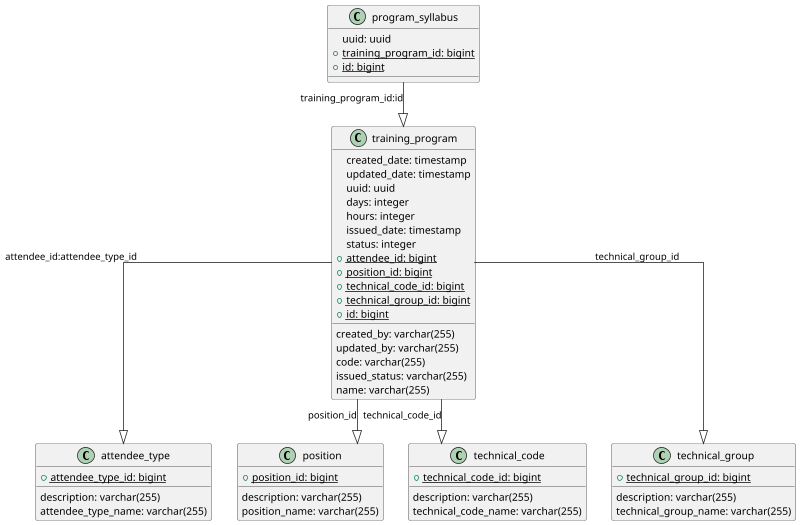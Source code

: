 @startuml

scale 800 width

top to bottom direction
skinparam linetype ortho

class attendee_type {
   description: varchar(255)
   attendee_type_name: varchar(255)
   + {static} attendee_type_id: bigint
}
class position {
   description: varchar(255)
   position_name: varchar(255)
   + {static} position_id: bigint
}
class program_syllabus {
   uuid: uuid
   + {static} training_program_id: bigint
   + {static} id: bigint
}
class technical_code {
   description: varchar(255)
   technical_code_name: varchar(255)
   + {static} technical_code_id: bigint
}
class technical_group {
   description: varchar(255)
   technical_group_name: varchar(255)
   + {static} technical_group_id: bigint
}
class training_program {
   created_by: varchar(255)
   created_date: timestamp
   updated_by: varchar(255)
   updated_date: timestamp
   uuid: uuid
   code: varchar(255)
   days: integer
   hours: integer
   issued_date: timestamp
   issued_status: varchar(255)
   name: varchar(255)
   status: integer
   + {static} attendee_id: bigint
   + {static} position_id: bigint
   + {static} technical_code_id: bigint
   + {static} technical_group_id: bigint
   + {static} id: bigint
}

program_syllabus  -[plain]-^  training_program : "training_program_id:id"
training_program  -[plain]-^  attendee_type    : "attendee_id:attendee_type_id"
training_program  -[plain]-^  position         : "position_id"
training_program  -[plain]-^  technical_code   : "technical_code_id"
training_program  -[plain]-^  technical_group  : "technical_group_id"
@enduml
